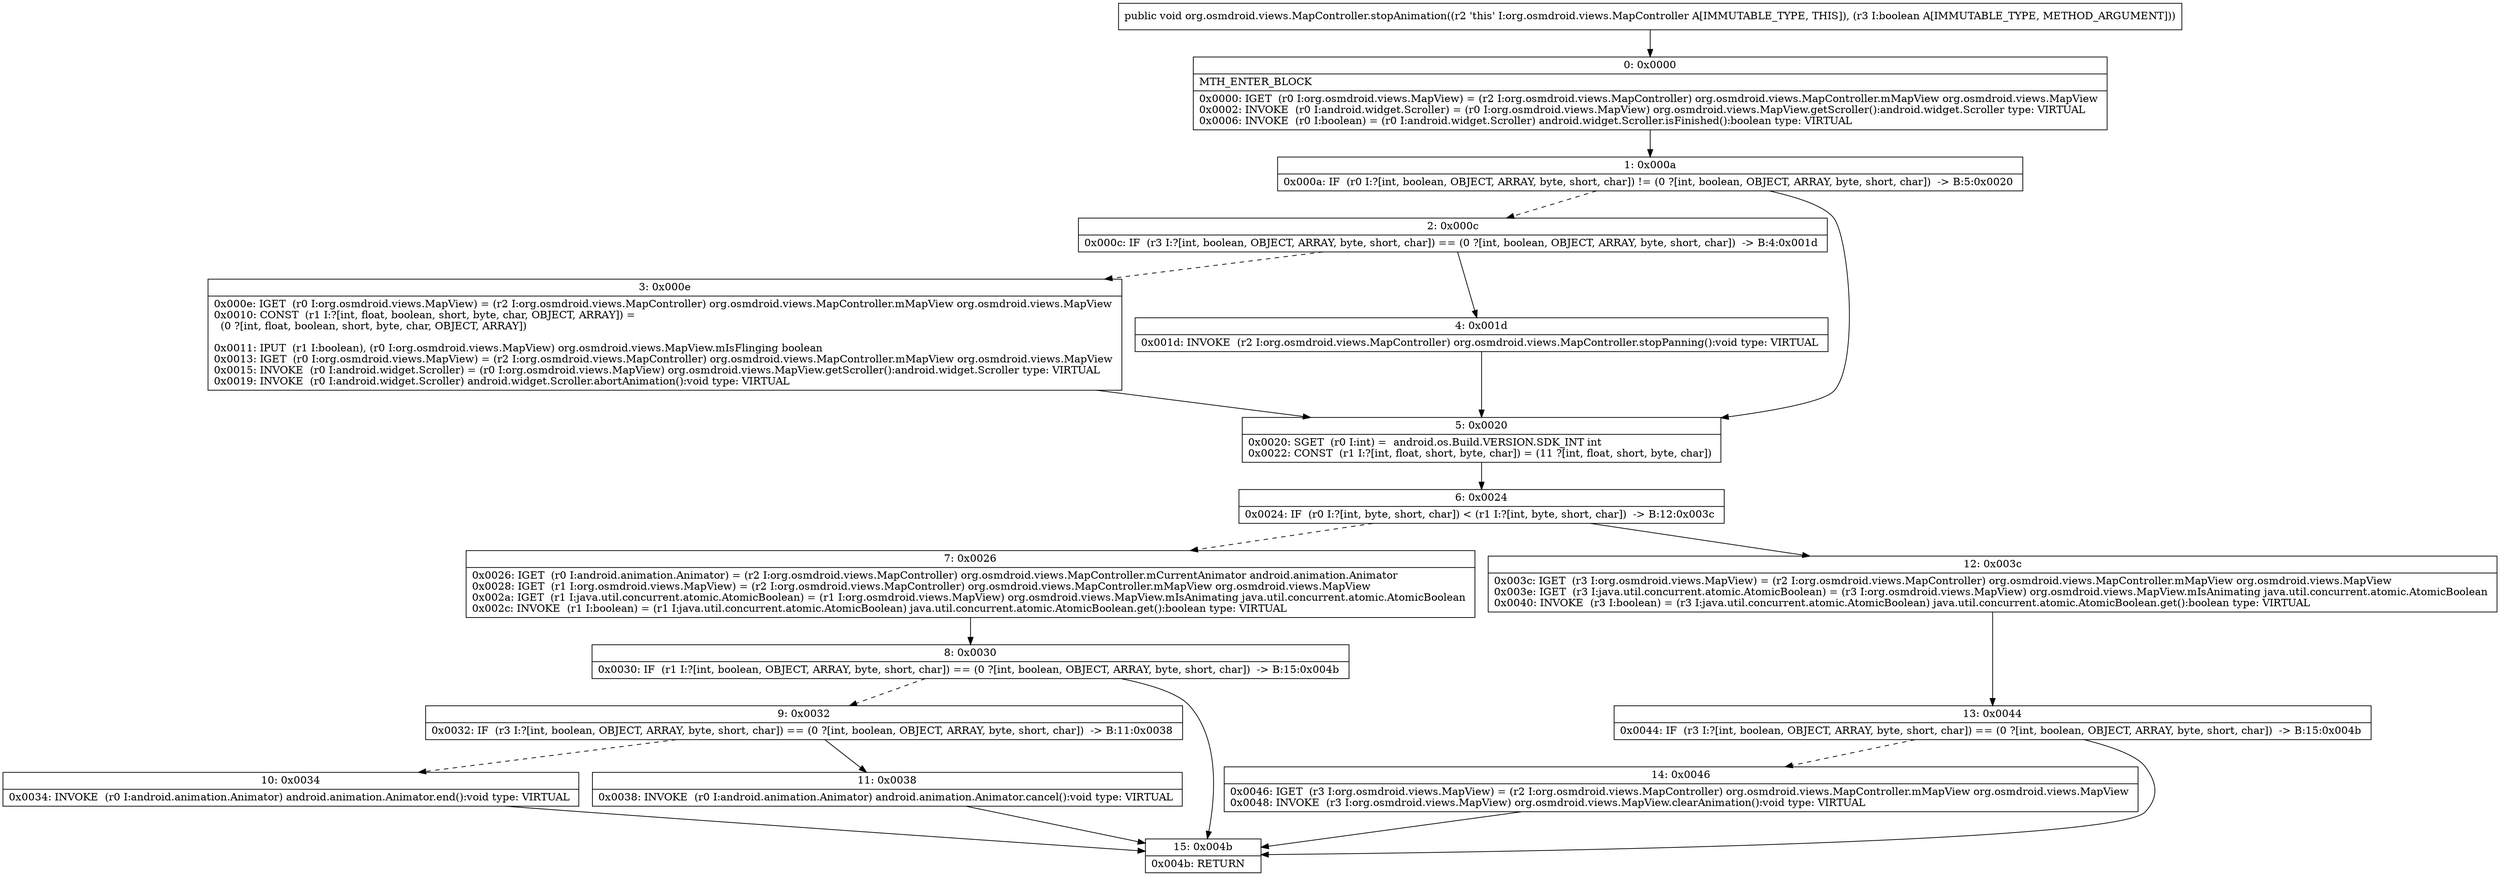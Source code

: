 digraph "CFG fororg.osmdroid.views.MapController.stopAnimation(Z)V" {
Node_0 [shape=record,label="{0\:\ 0x0000|MTH_ENTER_BLOCK\l|0x0000: IGET  (r0 I:org.osmdroid.views.MapView) = (r2 I:org.osmdroid.views.MapController) org.osmdroid.views.MapController.mMapView org.osmdroid.views.MapView \l0x0002: INVOKE  (r0 I:android.widget.Scroller) = (r0 I:org.osmdroid.views.MapView) org.osmdroid.views.MapView.getScroller():android.widget.Scroller type: VIRTUAL \l0x0006: INVOKE  (r0 I:boolean) = (r0 I:android.widget.Scroller) android.widget.Scroller.isFinished():boolean type: VIRTUAL \l}"];
Node_1 [shape=record,label="{1\:\ 0x000a|0x000a: IF  (r0 I:?[int, boolean, OBJECT, ARRAY, byte, short, char]) != (0 ?[int, boolean, OBJECT, ARRAY, byte, short, char])  \-\> B:5:0x0020 \l}"];
Node_2 [shape=record,label="{2\:\ 0x000c|0x000c: IF  (r3 I:?[int, boolean, OBJECT, ARRAY, byte, short, char]) == (0 ?[int, boolean, OBJECT, ARRAY, byte, short, char])  \-\> B:4:0x001d \l}"];
Node_3 [shape=record,label="{3\:\ 0x000e|0x000e: IGET  (r0 I:org.osmdroid.views.MapView) = (r2 I:org.osmdroid.views.MapController) org.osmdroid.views.MapController.mMapView org.osmdroid.views.MapView \l0x0010: CONST  (r1 I:?[int, float, boolean, short, byte, char, OBJECT, ARRAY]) = \l  (0 ?[int, float, boolean, short, byte, char, OBJECT, ARRAY])\l \l0x0011: IPUT  (r1 I:boolean), (r0 I:org.osmdroid.views.MapView) org.osmdroid.views.MapView.mIsFlinging boolean \l0x0013: IGET  (r0 I:org.osmdroid.views.MapView) = (r2 I:org.osmdroid.views.MapController) org.osmdroid.views.MapController.mMapView org.osmdroid.views.MapView \l0x0015: INVOKE  (r0 I:android.widget.Scroller) = (r0 I:org.osmdroid.views.MapView) org.osmdroid.views.MapView.getScroller():android.widget.Scroller type: VIRTUAL \l0x0019: INVOKE  (r0 I:android.widget.Scroller) android.widget.Scroller.abortAnimation():void type: VIRTUAL \l}"];
Node_4 [shape=record,label="{4\:\ 0x001d|0x001d: INVOKE  (r2 I:org.osmdroid.views.MapController) org.osmdroid.views.MapController.stopPanning():void type: VIRTUAL \l}"];
Node_5 [shape=record,label="{5\:\ 0x0020|0x0020: SGET  (r0 I:int) =  android.os.Build.VERSION.SDK_INT int \l0x0022: CONST  (r1 I:?[int, float, short, byte, char]) = (11 ?[int, float, short, byte, char]) \l}"];
Node_6 [shape=record,label="{6\:\ 0x0024|0x0024: IF  (r0 I:?[int, byte, short, char]) \< (r1 I:?[int, byte, short, char])  \-\> B:12:0x003c \l}"];
Node_7 [shape=record,label="{7\:\ 0x0026|0x0026: IGET  (r0 I:android.animation.Animator) = (r2 I:org.osmdroid.views.MapController) org.osmdroid.views.MapController.mCurrentAnimator android.animation.Animator \l0x0028: IGET  (r1 I:org.osmdroid.views.MapView) = (r2 I:org.osmdroid.views.MapController) org.osmdroid.views.MapController.mMapView org.osmdroid.views.MapView \l0x002a: IGET  (r1 I:java.util.concurrent.atomic.AtomicBoolean) = (r1 I:org.osmdroid.views.MapView) org.osmdroid.views.MapView.mIsAnimating java.util.concurrent.atomic.AtomicBoolean \l0x002c: INVOKE  (r1 I:boolean) = (r1 I:java.util.concurrent.atomic.AtomicBoolean) java.util.concurrent.atomic.AtomicBoolean.get():boolean type: VIRTUAL \l}"];
Node_8 [shape=record,label="{8\:\ 0x0030|0x0030: IF  (r1 I:?[int, boolean, OBJECT, ARRAY, byte, short, char]) == (0 ?[int, boolean, OBJECT, ARRAY, byte, short, char])  \-\> B:15:0x004b \l}"];
Node_9 [shape=record,label="{9\:\ 0x0032|0x0032: IF  (r3 I:?[int, boolean, OBJECT, ARRAY, byte, short, char]) == (0 ?[int, boolean, OBJECT, ARRAY, byte, short, char])  \-\> B:11:0x0038 \l}"];
Node_10 [shape=record,label="{10\:\ 0x0034|0x0034: INVOKE  (r0 I:android.animation.Animator) android.animation.Animator.end():void type: VIRTUAL \l}"];
Node_11 [shape=record,label="{11\:\ 0x0038|0x0038: INVOKE  (r0 I:android.animation.Animator) android.animation.Animator.cancel():void type: VIRTUAL \l}"];
Node_12 [shape=record,label="{12\:\ 0x003c|0x003c: IGET  (r3 I:org.osmdroid.views.MapView) = (r2 I:org.osmdroid.views.MapController) org.osmdroid.views.MapController.mMapView org.osmdroid.views.MapView \l0x003e: IGET  (r3 I:java.util.concurrent.atomic.AtomicBoolean) = (r3 I:org.osmdroid.views.MapView) org.osmdroid.views.MapView.mIsAnimating java.util.concurrent.atomic.AtomicBoolean \l0x0040: INVOKE  (r3 I:boolean) = (r3 I:java.util.concurrent.atomic.AtomicBoolean) java.util.concurrent.atomic.AtomicBoolean.get():boolean type: VIRTUAL \l}"];
Node_13 [shape=record,label="{13\:\ 0x0044|0x0044: IF  (r3 I:?[int, boolean, OBJECT, ARRAY, byte, short, char]) == (0 ?[int, boolean, OBJECT, ARRAY, byte, short, char])  \-\> B:15:0x004b \l}"];
Node_14 [shape=record,label="{14\:\ 0x0046|0x0046: IGET  (r3 I:org.osmdroid.views.MapView) = (r2 I:org.osmdroid.views.MapController) org.osmdroid.views.MapController.mMapView org.osmdroid.views.MapView \l0x0048: INVOKE  (r3 I:org.osmdroid.views.MapView) org.osmdroid.views.MapView.clearAnimation():void type: VIRTUAL \l}"];
Node_15 [shape=record,label="{15\:\ 0x004b|0x004b: RETURN   \l}"];
MethodNode[shape=record,label="{public void org.osmdroid.views.MapController.stopAnimation((r2 'this' I:org.osmdroid.views.MapController A[IMMUTABLE_TYPE, THIS]), (r3 I:boolean A[IMMUTABLE_TYPE, METHOD_ARGUMENT])) }"];
MethodNode -> Node_0;
Node_0 -> Node_1;
Node_1 -> Node_2[style=dashed];
Node_1 -> Node_5;
Node_2 -> Node_3[style=dashed];
Node_2 -> Node_4;
Node_3 -> Node_5;
Node_4 -> Node_5;
Node_5 -> Node_6;
Node_6 -> Node_7[style=dashed];
Node_6 -> Node_12;
Node_7 -> Node_8;
Node_8 -> Node_9[style=dashed];
Node_8 -> Node_15;
Node_9 -> Node_10[style=dashed];
Node_9 -> Node_11;
Node_10 -> Node_15;
Node_11 -> Node_15;
Node_12 -> Node_13;
Node_13 -> Node_14[style=dashed];
Node_13 -> Node_15;
Node_14 -> Node_15;
}

